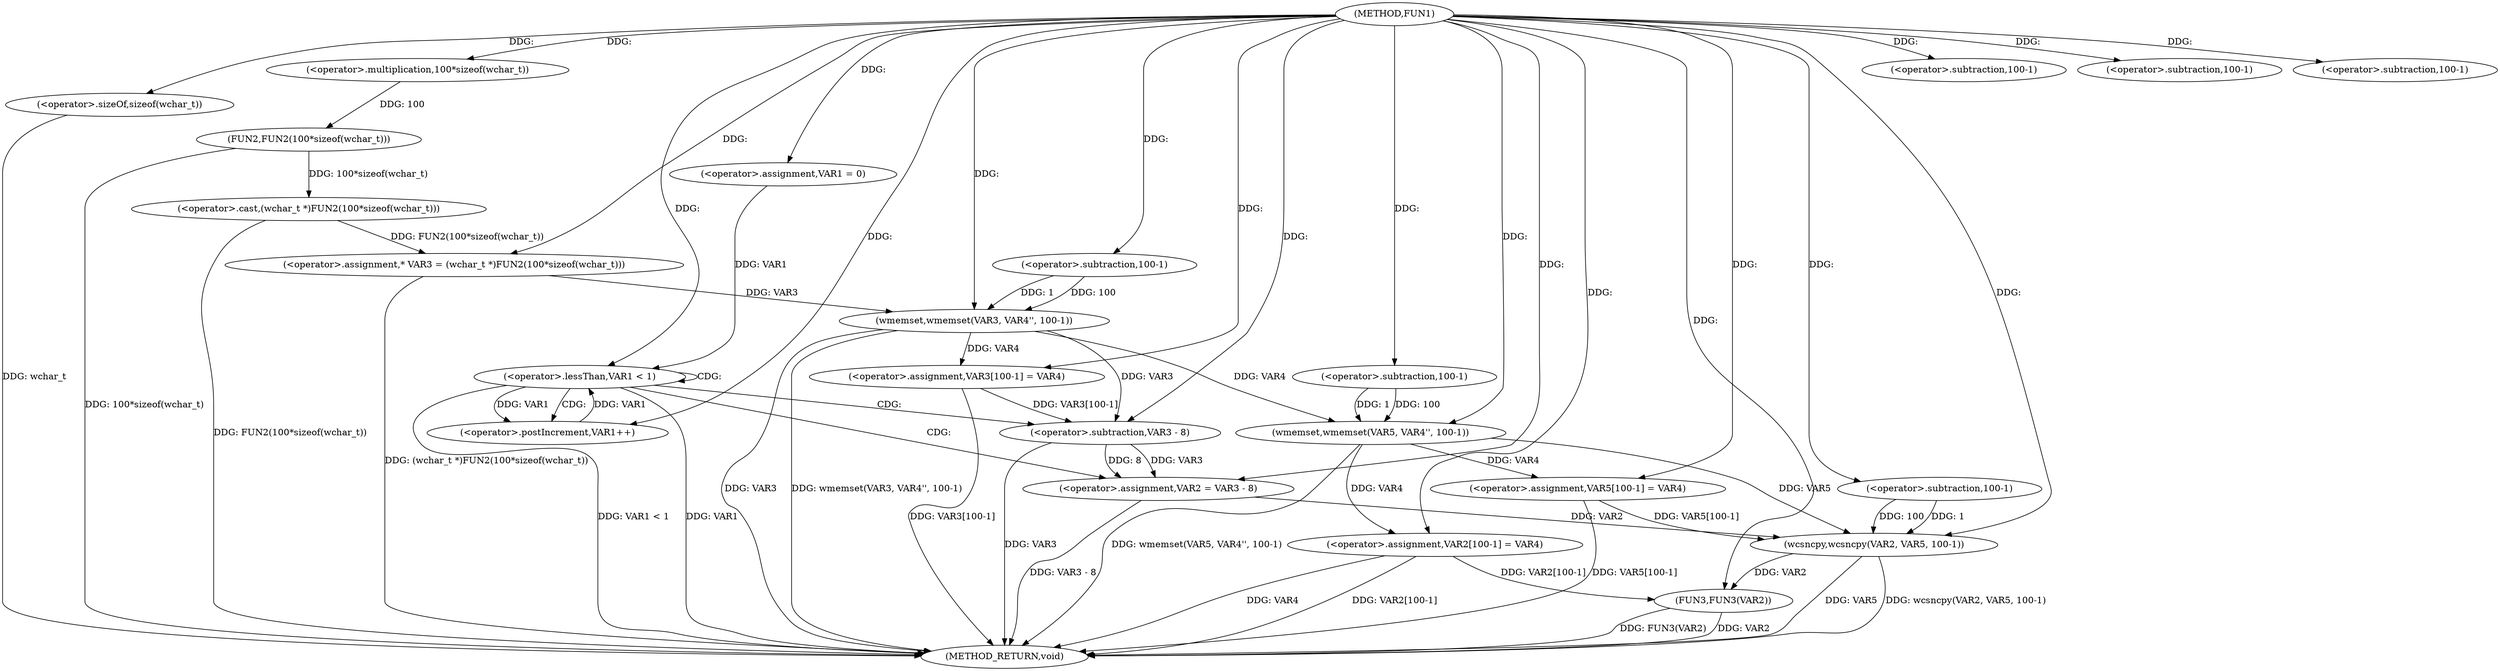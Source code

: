 digraph FUN1 {  
"1000100" [label = "(METHOD,FUN1)" ]
"1000172" [label = "(METHOD_RETURN,void)" ]
"1000105" [label = "(<operator>.assignment,* VAR3 = (wchar_t *)FUN2(100*sizeof(wchar_t)))" ]
"1000107" [label = "(<operator>.cast,(wchar_t *)FUN2(100*sizeof(wchar_t)))" ]
"1000109" [label = "(FUN2,FUN2(100*sizeof(wchar_t)))" ]
"1000110" [label = "(<operator>.multiplication,100*sizeof(wchar_t))" ]
"1000112" [label = "(<operator>.sizeOf,sizeof(wchar_t))" ]
"1000114" [label = "(wmemset,wmemset(VAR3, VAR4'', 100-1))" ]
"1000117" [label = "(<operator>.subtraction,100-1)" ]
"1000120" [label = "(<operator>.assignment,VAR3[100-1] = VAR4)" ]
"1000123" [label = "(<operator>.subtraction,100-1)" ]
"1000128" [label = "(<operator>.assignment,VAR1 = 0)" ]
"1000131" [label = "(<operator>.lessThan,VAR1 < 1)" ]
"1000134" [label = "(<operator>.postIncrement,VAR1++)" ]
"1000137" [label = "(<operator>.assignment,VAR2 = VAR3 - 8)" ]
"1000139" [label = "(<operator>.subtraction,VAR3 - 8)" ]
"1000144" [label = "(wmemset,wmemset(VAR5, VAR4'', 100-1))" ]
"1000147" [label = "(<operator>.subtraction,100-1)" ]
"1000150" [label = "(<operator>.assignment,VAR5[100-1] = VAR4)" ]
"1000153" [label = "(<operator>.subtraction,100-1)" ]
"1000157" [label = "(wcsncpy,wcsncpy(VAR2, VAR5, 100-1))" ]
"1000160" [label = "(<operator>.subtraction,100-1)" ]
"1000163" [label = "(<operator>.assignment,VAR2[100-1] = VAR4)" ]
"1000166" [label = "(<operator>.subtraction,100-1)" ]
"1000170" [label = "(FUN3,FUN3(VAR2))" ]
  "1000157" -> "1000172"  [ label = "DDG: VAR5"] 
  "1000163" -> "1000172"  [ label = "DDG: VAR2[100-1]"] 
  "1000163" -> "1000172"  [ label = "DDG: VAR4"] 
  "1000157" -> "1000172"  [ label = "DDG: wcsncpy(VAR2, VAR5, 100-1)"] 
  "1000114" -> "1000172"  [ label = "DDG: wmemset(VAR3, VAR4'', 100-1)"] 
  "1000170" -> "1000172"  [ label = "DDG: VAR2"] 
  "1000131" -> "1000172"  [ label = "DDG: VAR1 < 1"] 
  "1000105" -> "1000172"  [ label = "DDG: (wchar_t *)FUN2(100*sizeof(wchar_t))"] 
  "1000150" -> "1000172"  [ label = "DDG: VAR5[100-1]"] 
  "1000131" -> "1000172"  [ label = "DDG: VAR1"] 
  "1000137" -> "1000172"  [ label = "DDG: VAR3 - 8"] 
  "1000139" -> "1000172"  [ label = "DDG: VAR3"] 
  "1000144" -> "1000172"  [ label = "DDG: wmemset(VAR5, VAR4'', 100-1)"] 
  "1000114" -> "1000172"  [ label = "DDG: VAR3"] 
  "1000120" -> "1000172"  [ label = "DDG: VAR3[100-1]"] 
  "1000112" -> "1000172"  [ label = "DDG: wchar_t"] 
  "1000109" -> "1000172"  [ label = "DDG: 100*sizeof(wchar_t)"] 
  "1000170" -> "1000172"  [ label = "DDG: FUN3(VAR2)"] 
  "1000107" -> "1000172"  [ label = "DDG: FUN2(100*sizeof(wchar_t))"] 
  "1000107" -> "1000105"  [ label = "DDG: FUN2(100*sizeof(wchar_t))"] 
  "1000100" -> "1000105"  [ label = "DDG: "] 
  "1000109" -> "1000107"  [ label = "DDG: 100*sizeof(wchar_t)"] 
  "1000110" -> "1000109"  [ label = "DDG: 100"] 
  "1000100" -> "1000110"  [ label = "DDG: "] 
  "1000100" -> "1000112"  [ label = "DDG: "] 
  "1000105" -> "1000114"  [ label = "DDG: VAR3"] 
  "1000100" -> "1000114"  [ label = "DDG: "] 
  "1000117" -> "1000114"  [ label = "DDG: 100"] 
  "1000117" -> "1000114"  [ label = "DDG: 1"] 
  "1000100" -> "1000117"  [ label = "DDG: "] 
  "1000114" -> "1000120"  [ label = "DDG: VAR4"] 
  "1000100" -> "1000120"  [ label = "DDG: "] 
  "1000100" -> "1000123"  [ label = "DDG: "] 
  "1000100" -> "1000128"  [ label = "DDG: "] 
  "1000128" -> "1000131"  [ label = "DDG: VAR1"] 
  "1000134" -> "1000131"  [ label = "DDG: VAR1"] 
  "1000100" -> "1000131"  [ label = "DDG: "] 
  "1000131" -> "1000134"  [ label = "DDG: VAR1"] 
  "1000100" -> "1000134"  [ label = "DDG: "] 
  "1000139" -> "1000137"  [ label = "DDG: VAR3"] 
  "1000139" -> "1000137"  [ label = "DDG: 8"] 
  "1000100" -> "1000137"  [ label = "DDG: "] 
  "1000114" -> "1000139"  [ label = "DDG: VAR3"] 
  "1000120" -> "1000139"  [ label = "DDG: VAR3[100-1]"] 
  "1000100" -> "1000139"  [ label = "DDG: "] 
  "1000100" -> "1000144"  [ label = "DDG: "] 
  "1000114" -> "1000144"  [ label = "DDG: VAR4"] 
  "1000147" -> "1000144"  [ label = "DDG: 100"] 
  "1000147" -> "1000144"  [ label = "DDG: 1"] 
  "1000100" -> "1000147"  [ label = "DDG: "] 
  "1000144" -> "1000150"  [ label = "DDG: VAR4"] 
  "1000100" -> "1000150"  [ label = "DDG: "] 
  "1000100" -> "1000153"  [ label = "DDG: "] 
  "1000137" -> "1000157"  [ label = "DDG: VAR2"] 
  "1000100" -> "1000157"  [ label = "DDG: "] 
  "1000150" -> "1000157"  [ label = "DDG: VAR5[100-1]"] 
  "1000144" -> "1000157"  [ label = "DDG: VAR5"] 
  "1000160" -> "1000157"  [ label = "DDG: 100"] 
  "1000160" -> "1000157"  [ label = "DDG: 1"] 
  "1000100" -> "1000160"  [ label = "DDG: "] 
  "1000100" -> "1000163"  [ label = "DDG: "] 
  "1000144" -> "1000163"  [ label = "DDG: VAR4"] 
  "1000100" -> "1000166"  [ label = "DDG: "] 
  "1000163" -> "1000170"  [ label = "DDG: VAR2[100-1]"] 
  "1000157" -> "1000170"  [ label = "DDG: VAR2"] 
  "1000100" -> "1000170"  [ label = "DDG: "] 
  "1000131" -> "1000137"  [ label = "CDG: "] 
  "1000131" -> "1000139"  [ label = "CDG: "] 
  "1000131" -> "1000131"  [ label = "CDG: "] 
  "1000131" -> "1000134"  [ label = "CDG: "] 
}

